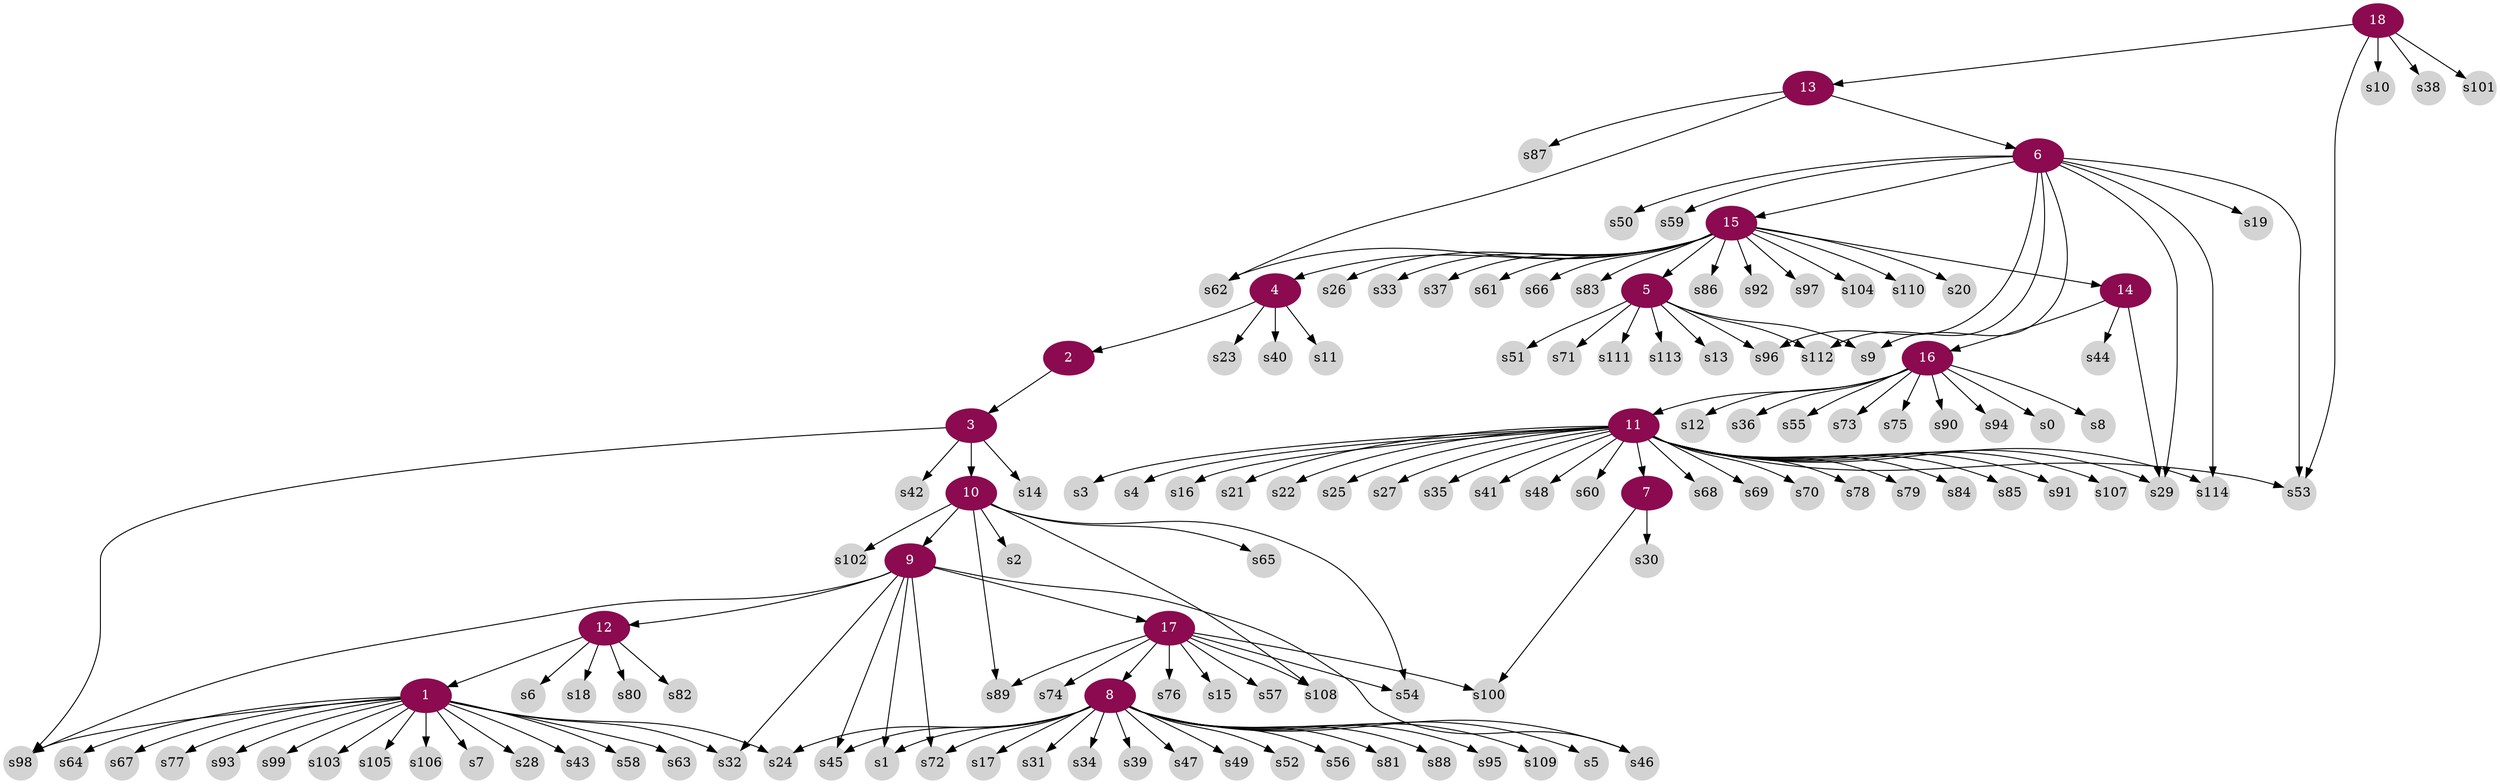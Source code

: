 digraph g{
node [color=deeppink4, style=filled, fontcolor=white];	
12 -> 1;
4 -> 2;
2 -> 3;
15 -> 4;
15 -> 5;
13 -> 6;
11 -> 7;
17 -> 8;
10 -> 9;
3 -> 10;
16 -> 11;
9 -> 12;
18 -> 13;
15 -> 14;
6 -> 15;
14 -> 16;
9 -> 17;
node [color=lightgrey, style=filled, fontcolor=black, shape=circle, fixedsize=true];  
1 -> s7;
1 -> s24;
1 -> s28;
1 -> s32;
1 -> s43;
1 -> s58;
1 -> s63;
1 -> s64;
1 -> s67;
1 -> s77;
1 -> s93;
1 -> s98;
1 -> s99;
1 -> s103;
1 -> s105;
1 -> s106;
3 -> s14;
3 -> s42;
3 -> s98;
4 -> s11;
4 -> s23;
4 -> s40;
5 -> s9;
5 -> s13;
5 -> s51;
5 -> s71;
5 -> s96;
5 -> s111;
5 -> s112;
5 -> s113;
6 -> s9;
6 -> s19;
6 -> s29;
6 -> s50;
6 -> s53;
6 -> s59;
6 -> s96;
6 -> s112;
6 -> s114;
7 -> s30;
7 -> s100;
8 -> s1;
8 -> s5;
8 -> s17;
8 -> s24;
8 -> s31;
8 -> s34;
8 -> s39;
8 -> s45;
8 -> s46;
8 -> s47;
8 -> s49;
8 -> s52;
8 -> s56;
8 -> s72;
8 -> s81;
8 -> s88;
8 -> s95;
8 -> s109;
9 -> s1;
9 -> s32;
9 -> s45;
9 -> s46;
9 -> s72;
9 -> s98;
10 -> s2;
10 -> s54;
10 -> s65;
10 -> s89;
10 -> s102;
10 -> s108;
11 -> s3;
11 -> s4;
11 -> s16;
11 -> s21;
11 -> s22;
11 -> s25;
11 -> s27;
11 -> s29;
11 -> s35;
11 -> s41;
11 -> s48;
11 -> s53;
11 -> s60;
11 -> s68;
11 -> s69;
11 -> s70;
11 -> s78;
11 -> s79;
11 -> s84;
11 -> s85;
11 -> s91;
11 -> s107;
11 -> s114;
12 -> s6;
12 -> s18;
12 -> s80;
12 -> s82;
13 -> s62;
13 -> s87;
14 -> s29;
14 -> s44;
15 -> s20;
15 -> s26;
15 -> s33;
15 -> s37;
15 -> s61;
15 -> s62;
15 -> s66;
15 -> s83;
15 -> s86;
15 -> s92;
15 -> s97;
15 -> s104;
15 -> s110;
16 -> s0;
16 -> s8;
16 -> s12;
16 -> s36;
16 -> s55;
16 -> s73;
16 -> s75;
16 -> s90;
16 -> s94;
17 -> s15;
17 -> s54;
17 -> s57;
17 -> s74;
17 -> s76;
17 -> s89;
17 -> s100;
17 -> s108;
18 -> s10;
18 -> s38;
18 -> s53;
18 -> s101;
}
